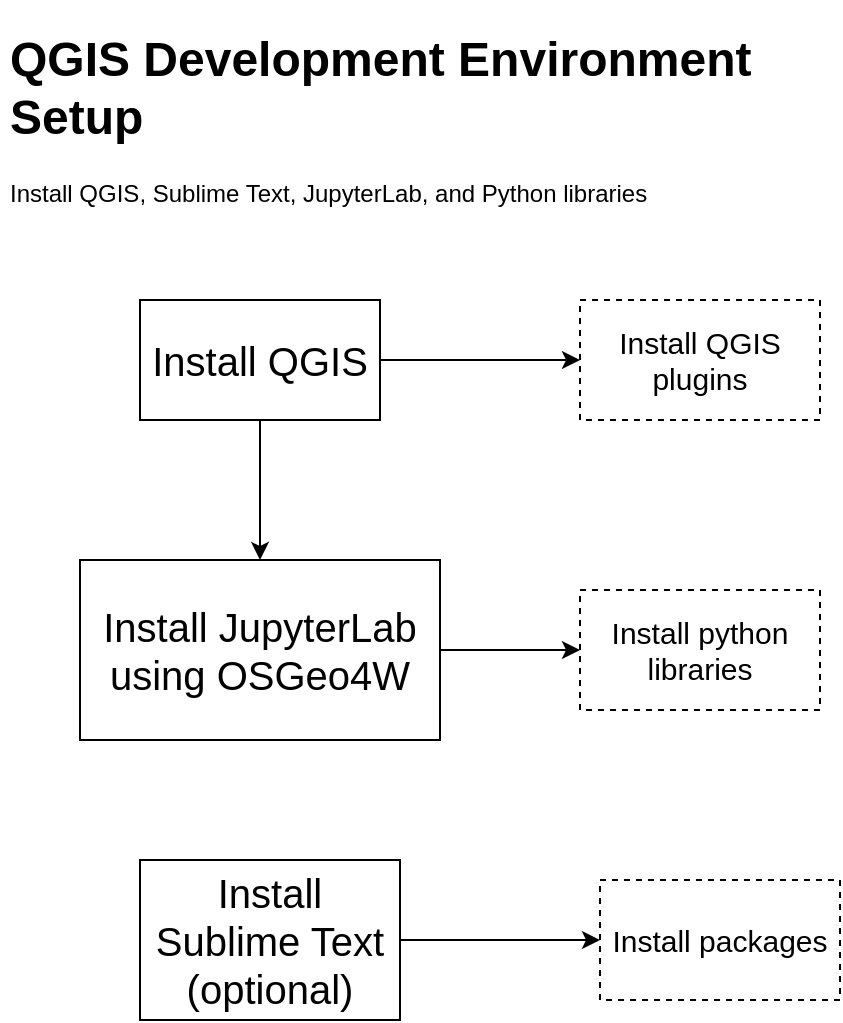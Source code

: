<mxGraphModel dx="1066" dy="678" grid="1" gridSize="10" guides="1" tooltips="1" connect="1" arrows="1" fold="1" page="1" pageScale="1" pageWidth="850" pageHeight="1100" background="#ffffff"><root><mxCell id="0"/><mxCell id="1" parent="0"/><mxCell id="2" value="&lt;h1&gt;QGIS Development Environment Setup&lt;/h1&gt;&lt;div&gt;Install QGIS, Sublime Text, JupyterLab, and Python libraries&lt;/div&gt;" style="text;html=1;strokeColor=none;fillColor=none;spacing=5;spacingTop=-20;whiteSpace=wrap;overflow=hidden;rounded=0;" parent="1" vertex="1"><mxGeometry x="30" y="30" width="380" height="120" as="geometry"/></mxCell><mxCell id="10" style="edgeStyle=orthogonalEdgeStyle;rounded=0;html=1;entryX=0.5;entryY=0;jettySize=auto;orthogonalLoop=1;fontSize=20;" parent="1" source="3" target="6" edge="1"><mxGeometry relative="1" as="geometry"/></mxCell><mxCell id="17" style="edgeStyle=orthogonalEdgeStyle;rounded=0;html=1;entryX=0;entryY=0.5;jettySize=auto;orthogonalLoop=1;fontSize=15;" parent="1" source="3" target="13" edge="1"><mxGeometry relative="1" as="geometry"/></mxCell><mxCell id="3" value="Install QGIS" style="rounded=0;whiteSpace=wrap;html=1;fontSize=20;" parent="1" vertex="1"><mxGeometry x="100" y="170" width="120" height="60" as="geometry"/></mxCell><mxCell id="16" style="edgeStyle=orthogonalEdgeStyle;rounded=0;html=1;entryX=0;entryY=0.5;jettySize=auto;orthogonalLoop=1;fontSize=15;" parent="1" source="6" target="14" edge="1"><mxGeometry relative="1" as="geometry"/></mxCell><mxCell id="6" value="Install JupyterLab&lt;div&gt;using OSGeo4W&lt;/div&gt;" style="rounded=0;whiteSpace=wrap;html=1;fontSize=20;" parent="1" vertex="1"><mxGeometry x="70" y="300" width="180" height="90" as="geometry"/></mxCell><mxCell id="56" style="edgeStyle=orthogonalEdgeStyle;rounded=0;html=1;entryX=0;entryY=0.5;jettySize=auto;orthogonalLoop=1;" edge="1" parent="1" source="8" target="55"><mxGeometry relative="1" as="geometry"/></mxCell><mxCell id="8" value="Install Sublime Text (optional)" style="rounded=0;whiteSpace=wrap;html=1;fontSize=20;" parent="1" vertex="1"><mxGeometry x="100" y="450" width="130" height="80" as="geometry"/></mxCell><mxCell id="13" value="Install QGIS&lt;div&gt;plugins&lt;/div&gt;" style="rounded=0;whiteSpace=wrap;html=1;fontSize=15;dashed=1;" parent="1" vertex="1"><mxGeometry x="320" y="170" width="120" height="60" as="geometry"/></mxCell><mxCell id="14" value="Install python libraries" style="rounded=0;whiteSpace=wrap;html=1;fontSize=15;dashed=1;" parent="1" vertex="1"><mxGeometry x="320" y="315" width="120" height="60" as="geometry"/></mxCell><mxCell id="55" value="Install packages" style="rounded=0;whiteSpace=wrap;html=1;fontSize=15;dashed=1;" vertex="1" parent="1"><mxGeometry x="330" y="460" width="120" height="60" as="geometry"/></mxCell></root></mxGraphModel>